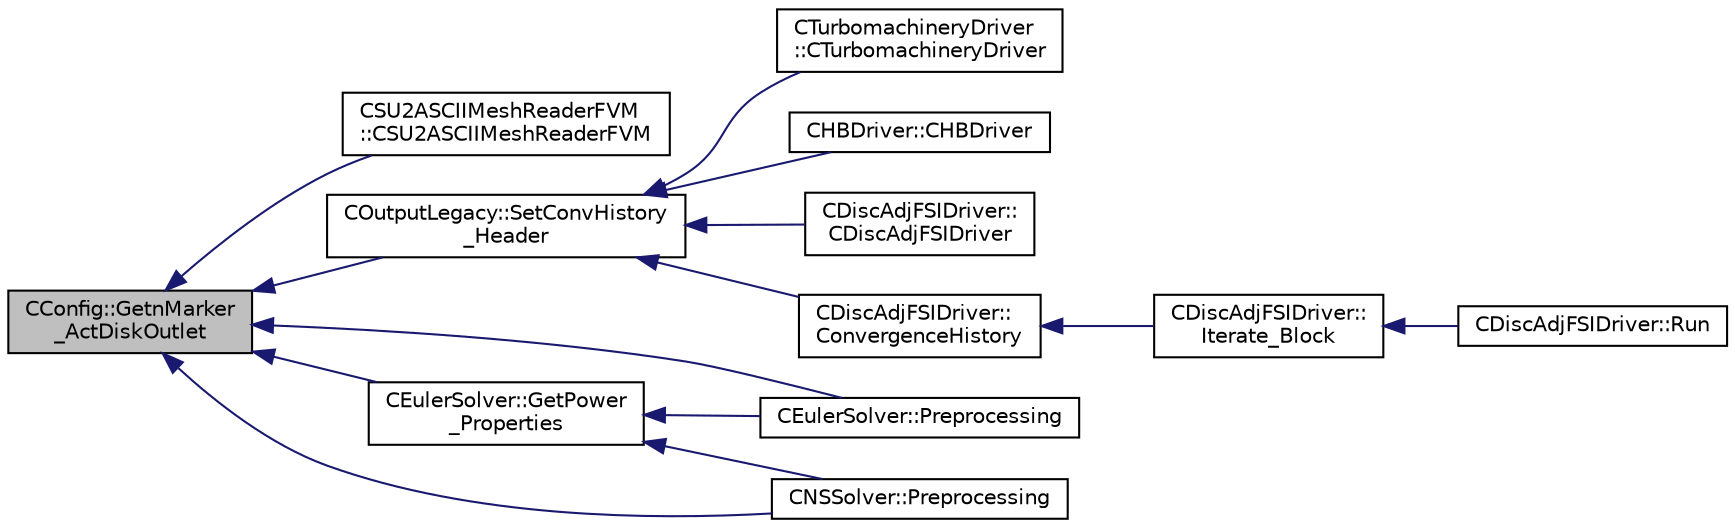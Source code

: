 digraph "CConfig::GetnMarker_ActDiskOutlet"
{
  edge [fontname="Helvetica",fontsize="10",labelfontname="Helvetica",labelfontsize="10"];
  node [fontname="Helvetica",fontsize="10",shape=record];
  rankdir="LR";
  Node8646 [label="CConfig::GetnMarker\l_ActDiskOutlet",height=0.2,width=0.4,color="black", fillcolor="grey75", style="filled", fontcolor="black"];
  Node8646 -> Node8647 [dir="back",color="midnightblue",fontsize="10",style="solid",fontname="Helvetica"];
  Node8647 [label="CSU2ASCIIMeshReaderFVM\l::CSU2ASCIIMeshReaderFVM",height=0.2,width=0.4,color="black", fillcolor="white", style="filled",URL="$class_c_s_u2_a_s_c_i_i_mesh_reader_f_v_m.html#ae13b34294e5cbbd0ea86ecf80a004935",tooltip="Constructor of the CSU2ASCIIMeshReaderFVM class. "];
  Node8646 -> Node8648 [dir="back",color="midnightblue",fontsize="10",style="solid",fontname="Helvetica"];
  Node8648 [label="COutputLegacy::SetConvHistory\l_Header",height=0.2,width=0.4,color="black", fillcolor="white", style="filled",URL="$class_c_output_legacy.html#a18b50c074872fff05e5be4022c4a54de",tooltip="Write the header of the history file. "];
  Node8648 -> Node8649 [dir="back",color="midnightblue",fontsize="10",style="solid",fontname="Helvetica"];
  Node8649 [label="CTurbomachineryDriver\l::CTurbomachineryDriver",height=0.2,width=0.4,color="black", fillcolor="white", style="filled",URL="$class_c_turbomachinery_driver.html#a69e22449283c30291cabc99eaad62e63",tooltip="Constructor of the class. "];
  Node8648 -> Node8650 [dir="back",color="midnightblue",fontsize="10",style="solid",fontname="Helvetica"];
  Node8650 [label="CHBDriver::CHBDriver",height=0.2,width=0.4,color="black", fillcolor="white", style="filled",URL="$class_c_h_b_driver.html#a270d371133771fdd74e613712ef07797",tooltip="Constructor of the class. "];
  Node8648 -> Node8651 [dir="back",color="midnightblue",fontsize="10",style="solid",fontname="Helvetica"];
  Node8651 [label="CDiscAdjFSIDriver::\lCDiscAdjFSIDriver",height=0.2,width=0.4,color="black", fillcolor="white", style="filled",URL="$class_c_disc_adj_f_s_i_driver.html#a8344e360dcd6fdc913a79364d809f9b3",tooltip="Constructor of the class. "];
  Node8648 -> Node8652 [dir="back",color="midnightblue",fontsize="10",style="solid",fontname="Helvetica"];
  Node8652 [label="CDiscAdjFSIDriver::\lConvergenceHistory",height=0.2,width=0.4,color="black", fillcolor="white", style="filled",URL="$class_c_disc_adj_f_s_i_driver.html#a139dfa2442613879f2b15f28a09c2bd5",tooltip="Output the convergence history. "];
  Node8652 -> Node8653 [dir="back",color="midnightblue",fontsize="10",style="solid",fontname="Helvetica"];
  Node8653 [label="CDiscAdjFSIDriver::\lIterate_Block",height=0.2,width=0.4,color="black", fillcolor="white", style="filled",URL="$class_c_disc_adj_f_s_i_driver.html#a84949f139fa795b7d34d6ff77e82eb5c",tooltip="Iterate a certain block for adjoint FSI - may be the whole set of variables or independent and subite..."];
  Node8653 -> Node8654 [dir="back",color="midnightblue",fontsize="10",style="solid",fontname="Helvetica"];
  Node8654 [label="CDiscAdjFSIDriver::Run",height=0.2,width=0.4,color="black", fillcolor="white", style="filled",URL="$class_c_disc_adj_f_s_i_driver.html#a2e965d6e9c4dcfc296077cae225cab21",tooltip="Run a Discrete Adjoint iteration for the FSI problem. "];
  Node8646 -> Node8655 [dir="back",color="midnightblue",fontsize="10",style="solid",fontname="Helvetica"];
  Node8655 [label="CEulerSolver::Preprocessing",height=0.2,width=0.4,color="black", fillcolor="white", style="filled",URL="$class_c_euler_solver.html#a8b89e1bfce33284c2d8f5f00f82f3f3f",tooltip="Compute primitive variables and their gradients. "];
  Node8646 -> Node8656 [dir="back",color="midnightblue",fontsize="10",style="solid",fontname="Helvetica"];
  Node8656 [label="CEulerSolver::GetPower\l_Properties",height=0.2,width=0.4,color="black", fillcolor="white", style="filled",URL="$class_c_euler_solver.html#ad8b538a82e5a7a7e3903ec29954b1d07",tooltip="Compute the Fan face Mach number. "];
  Node8656 -> Node8655 [dir="back",color="midnightblue",fontsize="10",style="solid",fontname="Helvetica"];
  Node8656 -> Node8657 [dir="back",color="midnightblue",fontsize="10",style="solid",fontname="Helvetica"];
  Node8657 [label="CNSSolver::Preprocessing",height=0.2,width=0.4,color="black", fillcolor="white", style="filled",URL="$class_c_n_s_solver.html#a028c83d18cf8520dff2f9628d8a04e4b",tooltip="Restart residual and compute gradients. "];
  Node8646 -> Node8657 [dir="back",color="midnightblue",fontsize="10",style="solid",fontname="Helvetica"];
}

